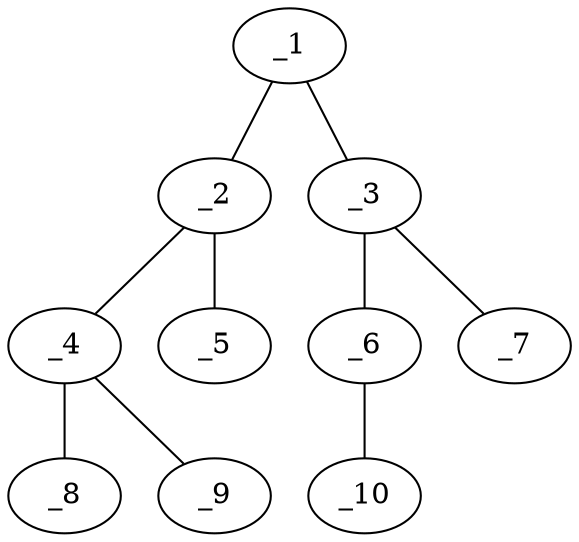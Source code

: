 graph molid153353 {
	_1	 [charge=0,
		chem=1,
		symbol="C  ",
		x="4.5981",
		y="0.25"];
	_2	 [charge=0,
		chem=1,
		symbol="C  ",
		x="3.7321",
		y="-0.25"];
	_1 -- _2	 [valence=1];
	_3	 [charge=0,
		chem=4,
		symbol="N  ",
		x="5.4641",
		y="-0.25"];
	_1 -- _3	 [valence=1];
	_4	 [charge=0,
		chem=1,
		symbol="C  ",
		x="2.866",
		y="0.25"];
	_2 -- _4	 [valence=1];
	_5	 [charge=0,
		chem=4,
		symbol="N  ",
		x="3.7321",
		y="-1.25"];
	_2 -- _5	 [valence=1];
	_6	 [charge=0,
		chem=4,
		symbol="N  ",
		x="6.3301",
		y="0.25"];
	_3 -- _6	 [valence=1];
	_7	 [charge=0,
		chem=2,
		symbol="O  ",
		x="5.4641",
		y="-1.25"];
	_3 -- _7	 [valence=1];
	_8	 [charge=0,
		chem=2,
		symbol="O  ",
		x=2,
		y="-0.25"];
	_4 -- _8	 [valence=2];
	_9	 [charge=0,
		chem=2,
		symbol="O  ",
		x="2.866",
		y="1.25"];
	_4 -- _9	 [valence=1];
	_10	 [charge=0,
		chem=2,
		symbol="O  ",
		x="7.1962",
		y="-0.25"];
	_6 -- _10	 [valence=2];
}
